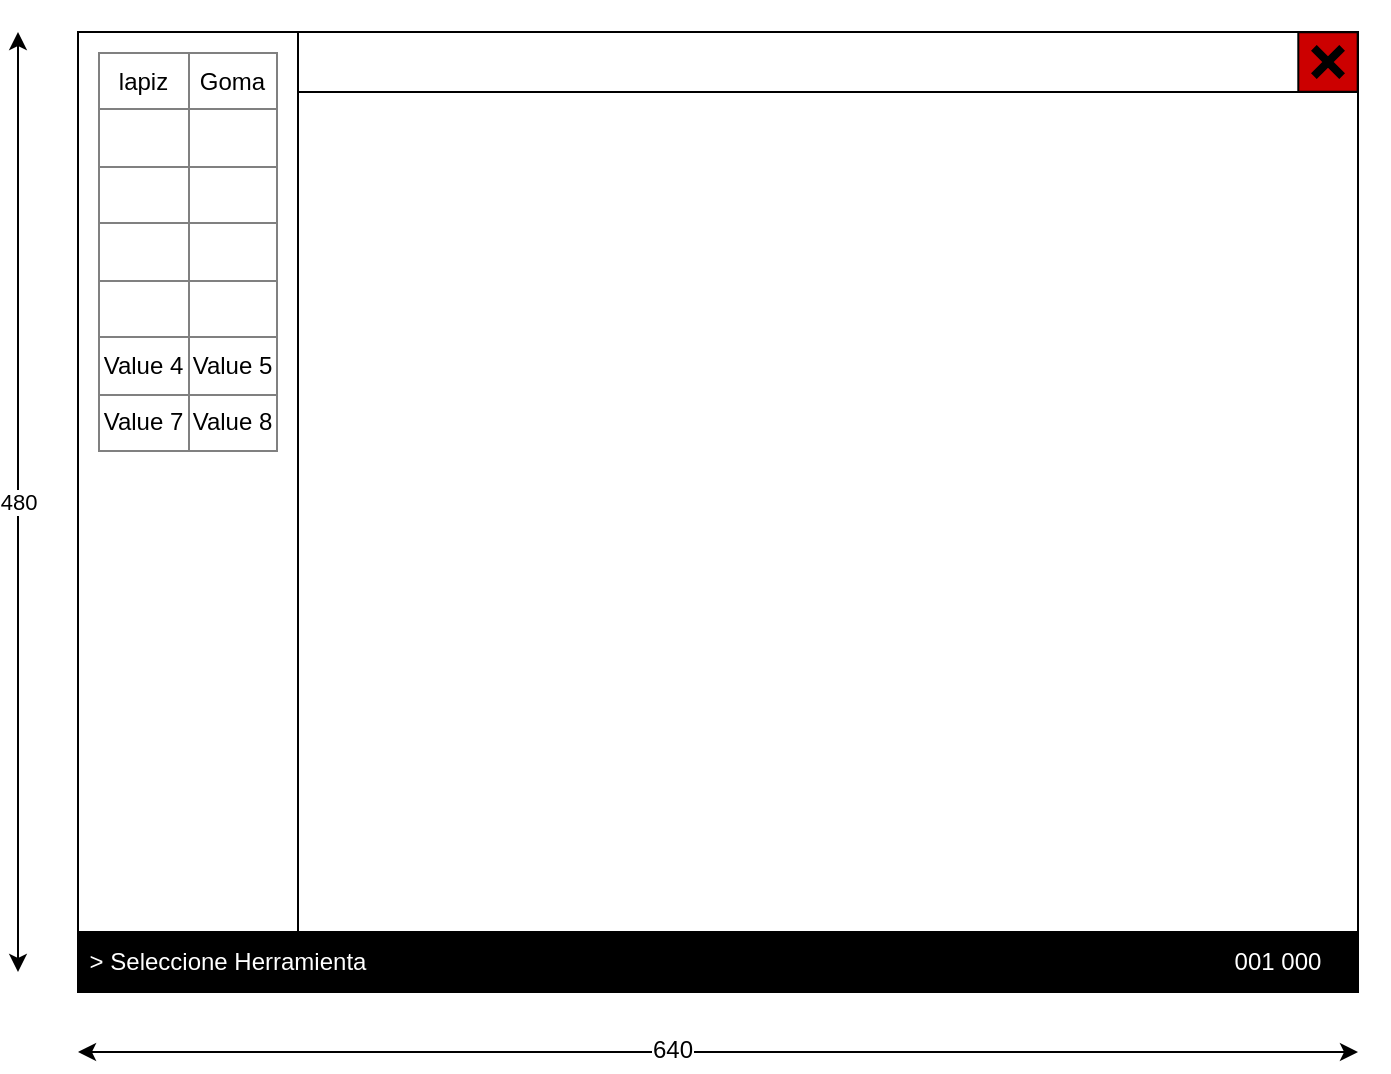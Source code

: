<mxfile version="12.4.2" type="device" pages="1"><diagram id="vnupTKT_s7-oRU77ES_9" name="Page-1"><mxGraphModel dx="1221" dy="753" grid="1" gridSize="10" guides="1" tooltips="1" connect="1" arrows="1" fold="1" page="1" pageScale="1" pageWidth="827" pageHeight="1169" math="0" shadow="0"><root><mxCell id="0"/><mxCell id="1" parent="0"/><mxCell id="NzL9fyNju561TQUgWMmM-1" value="" style="rounded=0;whiteSpace=wrap;html=1;" vertex="1" parent="1"><mxGeometry x="100" y="20" width="640" height="480" as="geometry"/></mxCell><mxCell id="NzL9fyNju561TQUgWMmM-2" value="" style="endArrow=classic;startArrow=classic;html=1;" edge="1" parent="1"><mxGeometry width="50" height="50" relative="1" as="geometry"><mxPoint x="100" y="530" as="sourcePoint"/><mxPoint x="740" y="530" as="targetPoint"/></mxGeometry></mxCell><mxCell id="NzL9fyNju561TQUgWMmM-3" value="640" style="text;html=1;align=center;verticalAlign=middle;resizable=0;points=[];;labelBackgroundColor=#ffffff;" vertex="1" connectable="0" parent="NzL9fyNju561TQUgWMmM-2"><mxGeometry x="-0.073" y="1" relative="1" as="geometry"><mxPoint as="offset"/></mxGeometry></mxCell><mxCell id="NzL9fyNju561TQUgWMmM-4" value="480" style="endArrow=classic;startArrow=classic;html=1;" edge="1" parent="1"><mxGeometry width="50" height="50" relative="1" as="geometry"><mxPoint x="70" y="490" as="sourcePoint"/><mxPoint x="70" y="20" as="targetPoint"/></mxGeometry></mxCell><mxCell id="NzL9fyNju561TQUgWMmM-5" value="" style="rounded=0;whiteSpace=wrap;html=1;strokeColor=#000000;fillColor=#000000;" vertex="1" parent="1"><mxGeometry x="100" y="470" width="640" height="30" as="geometry"/></mxCell><mxCell id="NzL9fyNju561TQUgWMmM-6" value="001 000" style="text;html=1;strokeColor=none;fillColor=none;align=center;verticalAlign=middle;whiteSpace=wrap;rounded=0;fontColor=#FFFFFF;" vertex="1" parent="1"><mxGeometry x="660" y="475" width="80" height="20" as="geometry"/></mxCell><mxCell id="NzL9fyNju561TQUgWMmM-7" value="&amp;gt; Seleccione Herramienta" style="text;html=1;strokeColor=none;fillColor=none;align=center;verticalAlign=middle;whiteSpace=wrap;rounded=0;fontColor=#FFFFFF;" vertex="1" parent="1"><mxGeometry x="100" y="475" width="150" height="20" as="geometry"/></mxCell><mxCell id="NzL9fyNju561TQUgWMmM-8" value="" style="rounded=0;whiteSpace=wrap;html=1;strokeColor=#000000;fillColor=#FFFFFF;fontColor=#FFFFFF;" vertex="1" parent="1"><mxGeometry x="100" y="20" width="110" height="450" as="geometry"/></mxCell><mxCell id="NzL9fyNju561TQUgWMmM-9" value="" style="rounded=0;whiteSpace=wrap;html=1;strokeColor=#000000;fillColor=#FFFFFF;fontColor=#FFFFFF;" vertex="1" parent="1"><mxGeometry x="210" y="20" width="530" height="30" as="geometry"/></mxCell><mxCell id="NzL9fyNju561TQUgWMmM-11" value="" style="shape=mxgraph.bpmn.shape;html=1;verticalLabelPosition=bottom;labelBackgroundColor=#ffffff;verticalAlign=top;align=center;perimeter=rhombusPerimeter;background=gateway;outlineConnect=0;outline=none;symbol=parallelGw;strokeColor=#000000;fillColor=#CC0000;fontColor=#FFFFFF;rotation=45;" vertex="1" parent="1"><mxGeometry x="704" y="14" width="42" height="42" as="geometry"/></mxCell><mxCell id="NzL9fyNju561TQUgWMmM-13" value="&lt;table border=&quot;1&quot; width=&quot;100%&quot; style=&quot;width: 100% ; height: 100% ; border-collapse: collapse&quot;&gt;&lt;tbody&gt;&lt;tr&gt;&lt;td align=&quot;center&quot;&gt;lapiz&lt;/td&gt;&lt;td align=&quot;center&quot;&gt;Goma&lt;/td&gt;&lt;/tr&gt;&lt;tr&gt;&lt;td&gt;&lt;br&gt;&lt;/td&gt;&lt;td&gt;&lt;br&gt;&lt;/td&gt;&lt;/tr&gt;&lt;tr&gt;&lt;td&gt;&lt;br&gt;&lt;/td&gt;&lt;td&gt;&lt;br&gt;&lt;/td&gt;&lt;/tr&gt;&lt;tr&gt;&lt;td&gt;&lt;br&gt;&lt;/td&gt;&lt;td&gt;&lt;br&gt;&lt;/td&gt;&lt;/tr&gt;&lt;tr&gt;&lt;td&gt;&lt;br&gt;&lt;/td&gt;&lt;td&gt;&lt;br&gt;&lt;/td&gt;&lt;/tr&gt;&lt;tr&gt;&lt;td align=&quot;center&quot;&gt;Value 4&lt;/td&gt;&lt;td align=&quot;center&quot;&gt;Value 5&lt;/td&gt;&lt;/tr&gt;&lt;tr&gt;&lt;td align=&quot;center&quot;&gt;Value 7&lt;/td&gt;&lt;td align=&quot;center&quot;&gt;Value 8&lt;/td&gt;&lt;/tr&gt;&lt;/tbody&gt;&lt;/table&gt;" style="text;html=1;strokeColor=none;fillColor=none;overflow=fill;fontColor=#000000;" vertex="1" parent="1"><mxGeometry x="110" y="30" width="90" height="200" as="geometry"/></mxCell></root></mxGraphModel></diagram></mxfile>